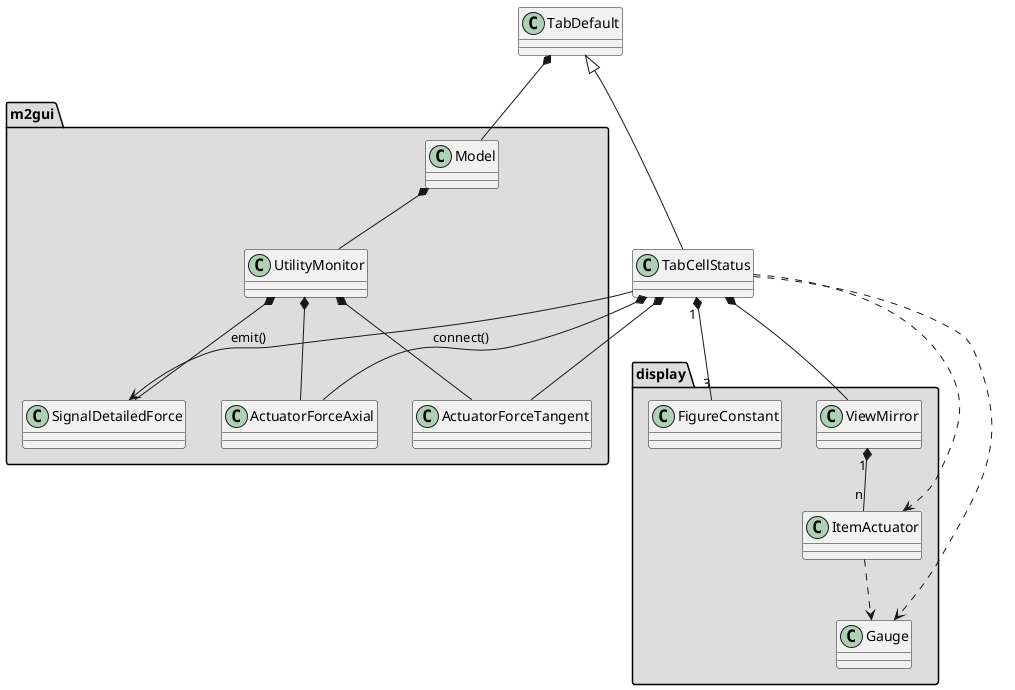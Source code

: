 @startuml
package "m2gui" #DDDDDD {
  Model *-- UtilityMonitor
  UtilityMonitor *-- SignalDetailedForce : emit()
  UtilityMonitor *-- ActuatorForceAxial
  UtilityMonitor *-- ActuatorForceTangent
}

package "display" #DDDDDD {
  class FigureConstant
  ViewMirror "1" *-- "n" ItemActuator
  ItemActuator ..> Gauge
}

TabDefault *-- Model
TabDefault <|-- TabCellStatus

TabCellStatus *-- ViewMirror
TabCellStatus "1" *-- "3" FigureConstant
TabCellStatus ..> Gauge
TabCellStatus ..> ItemActuator

TabCellStatus --> SignalDetailedForce : connect()
TabCellStatus *-- ActuatorForceAxial
TabCellStatus *-- ActuatorForceTangent
@enduml
